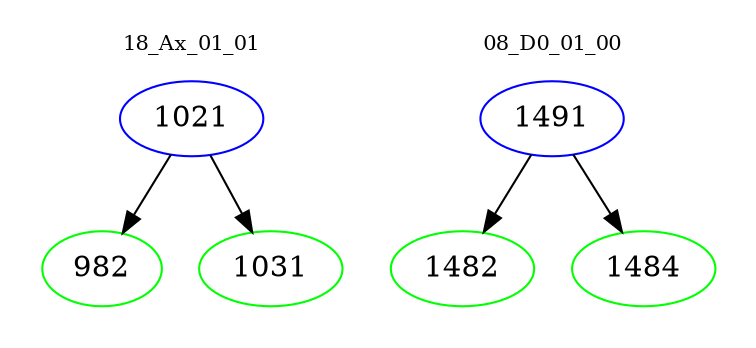 digraph{
subgraph cluster_0 {
color = white
label = "18_Ax_01_01";
fontsize=10;
T0_1021 [label="1021", color="blue"]
T0_1021 -> T0_982 [color="black"]
T0_982 [label="982", color="green"]
T0_1021 -> T0_1031 [color="black"]
T0_1031 [label="1031", color="green"]
}
subgraph cluster_1 {
color = white
label = "08_D0_01_00";
fontsize=10;
T1_1491 [label="1491", color="blue"]
T1_1491 -> T1_1482 [color="black"]
T1_1482 [label="1482", color="green"]
T1_1491 -> T1_1484 [color="black"]
T1_1484 [label="1484", color="green"]
}
}
